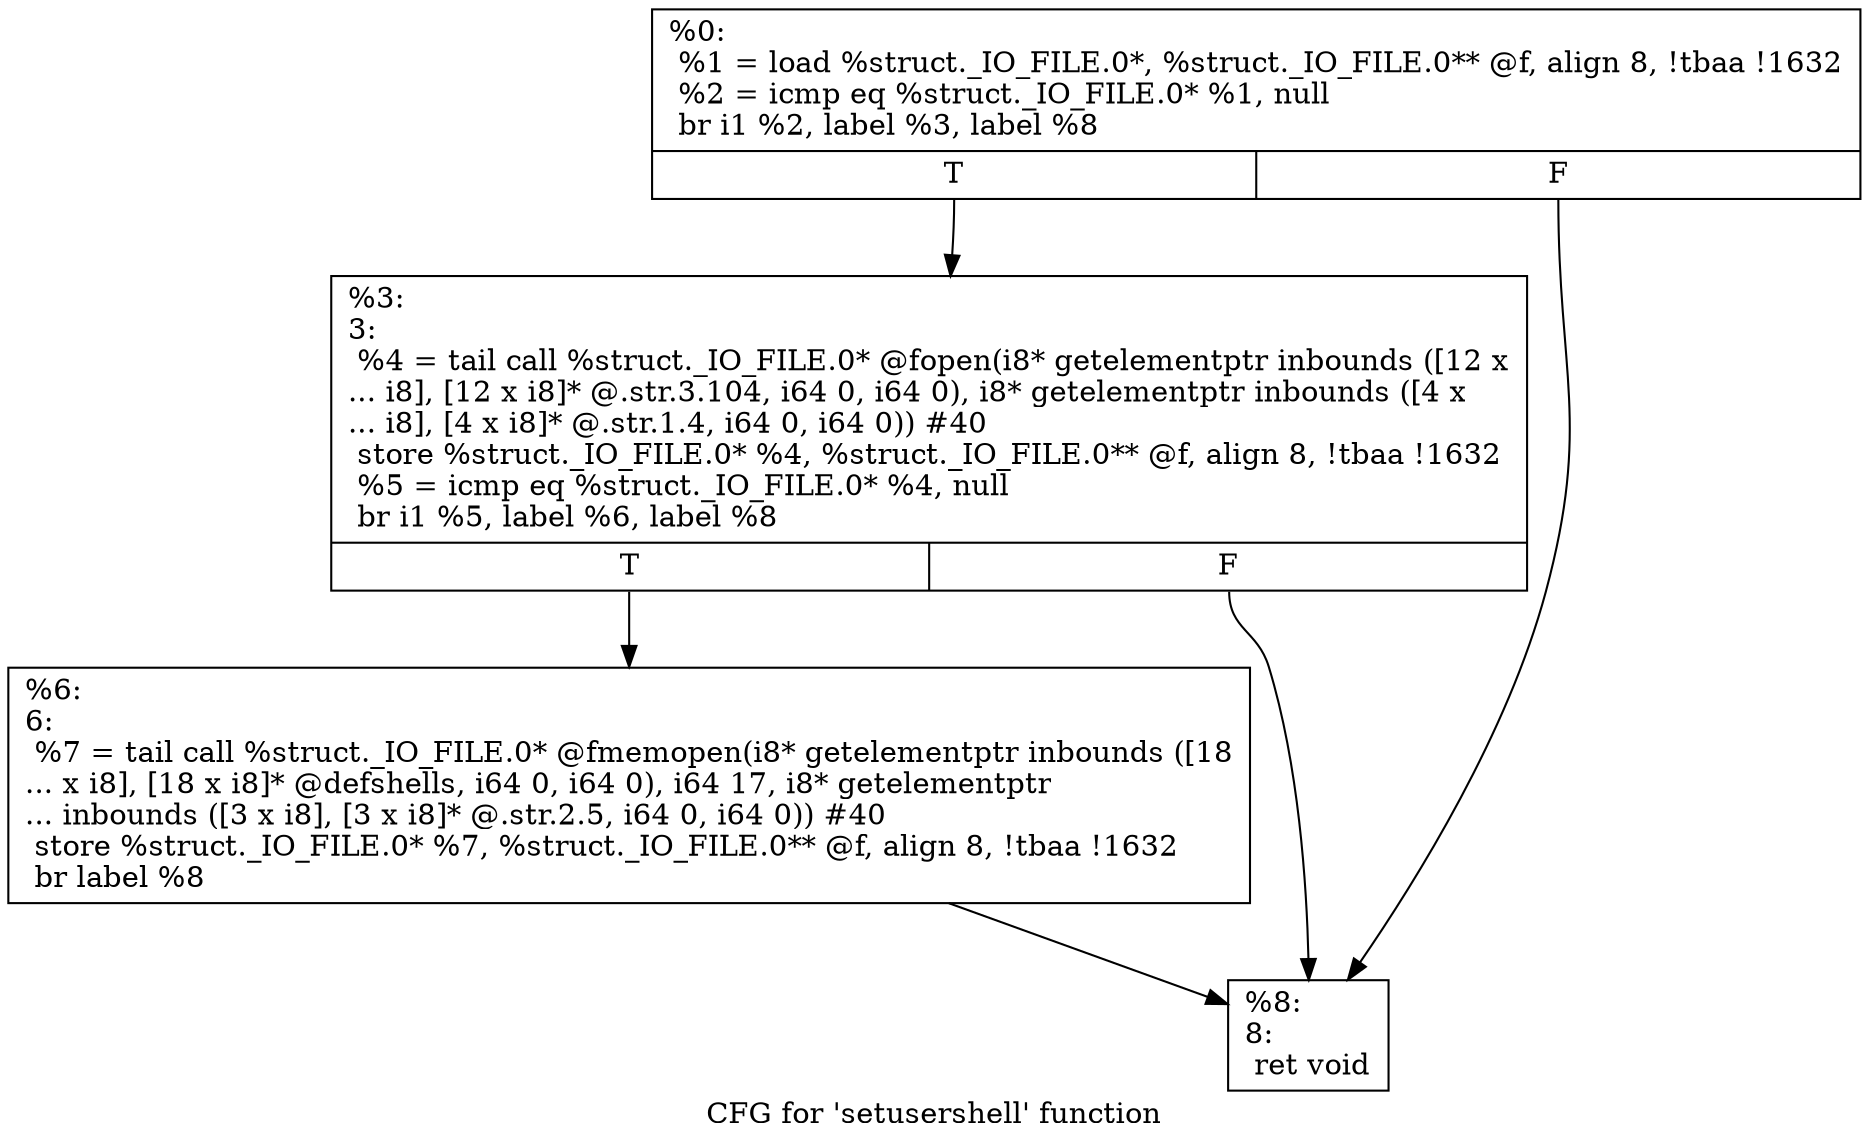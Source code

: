 digraph "CFG for 'setusershell' function" {
	label="CFG for 'setusershell' function";

	Node0x1638210 [shape=record,label="{%0:\l  %1 = load %struct._IO_FILE.0*, %struct._IO_FILE.0** @f, align 8, !tbaa !1632\l  %2 = icmp eq %struct._IO_FILE.0* %1, null\l  br i1 %2, label %3, label %8\l|{<s0>T|<s1>F}}"];
	Node0x1638210:s0 -> Node0x1638260;
	Node0x1638210:s1 -> Node0x1638e80;
	Node0x1638260 [shape=record,label="{%3:\l3:                                                \l  %4 = tail call %struct._IO_FILE.0* @fopen(i8* getelementptr inbounds ([12 x\l... i8], [12 x i8]* @.str.3.104, i64 0, i64 0), i8* getelementptr inbounds ([4 x\l... i8], [4 x i8]* @.str.1.4, i64 0, i64 0)) #40\l  store %struct._IO_FILE.0* %4, %struct._IO_FILE.0** @f, align 8, !tbaa !1632\l  %5 = icmp eq %struct._IO_FILE.0* %4, null\l  br i1 %5, label %6, label %8\l|{<s0>T|<s1>F}}"];
	Node0x1638260:s0 -> Node0x1638e30;
	Node0x1638260:s1 -> Node0x1638e80;
	Node0x1638e30 [shape=record,label="{%6:\l6:                                                \l  %7 = tail call %struct._IO_FILE.0* @fmemopen(i8* getelementptr inbounds ([18\l... x i8], [18 x i8]* @defshells, i64 0, i64 0), i64 17, i8* getelementptr\l... inbounds ([3 x i8], [3 x i8]* @.str.2.5, i64 0, i64 0)) #40\l  store %struct._IO_FILE.0* %7, %struct._IO_FILE.0** @f, align 8, !tbaa !1632\l  br label %8\l}"];
	Node0x1638e30 -> Node0x1638e80;
	Node0x1638e80 [shape=record,label="{%8:\l8:                                                \l  ret void\l}"];
}
